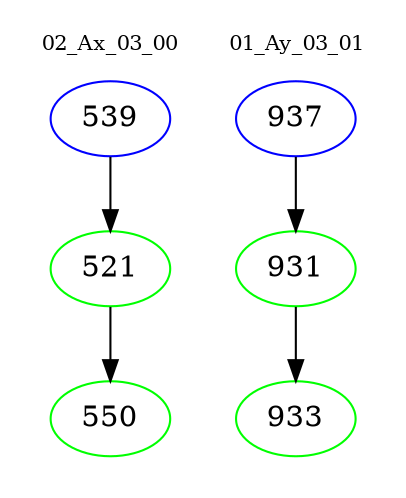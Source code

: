 digraph{
subgraph cluster_0 {
color = white
label = "02_Ax_03_00";
fontsize=10;
T0_539 [label="539", color="blue"]
T0_539 -> T0_521 [color="black"]
T0_521 [label="521", color="green"]
T0_521 -> T0_550 [color="black"]
T0_550 [label="550", color="green"]
}
subgraph cluster_1 {
color = white
label = "01_Ay_03_01";
fontsize=10;
T1_937 [label="937", color="blue"]
T1_937 -> T1_931 [color="black"]
T1_931 [label="931", color="green"]
T1_931 -> T1_933 [color="black"]
T1_933 [label="933", color="green"]
}
}
